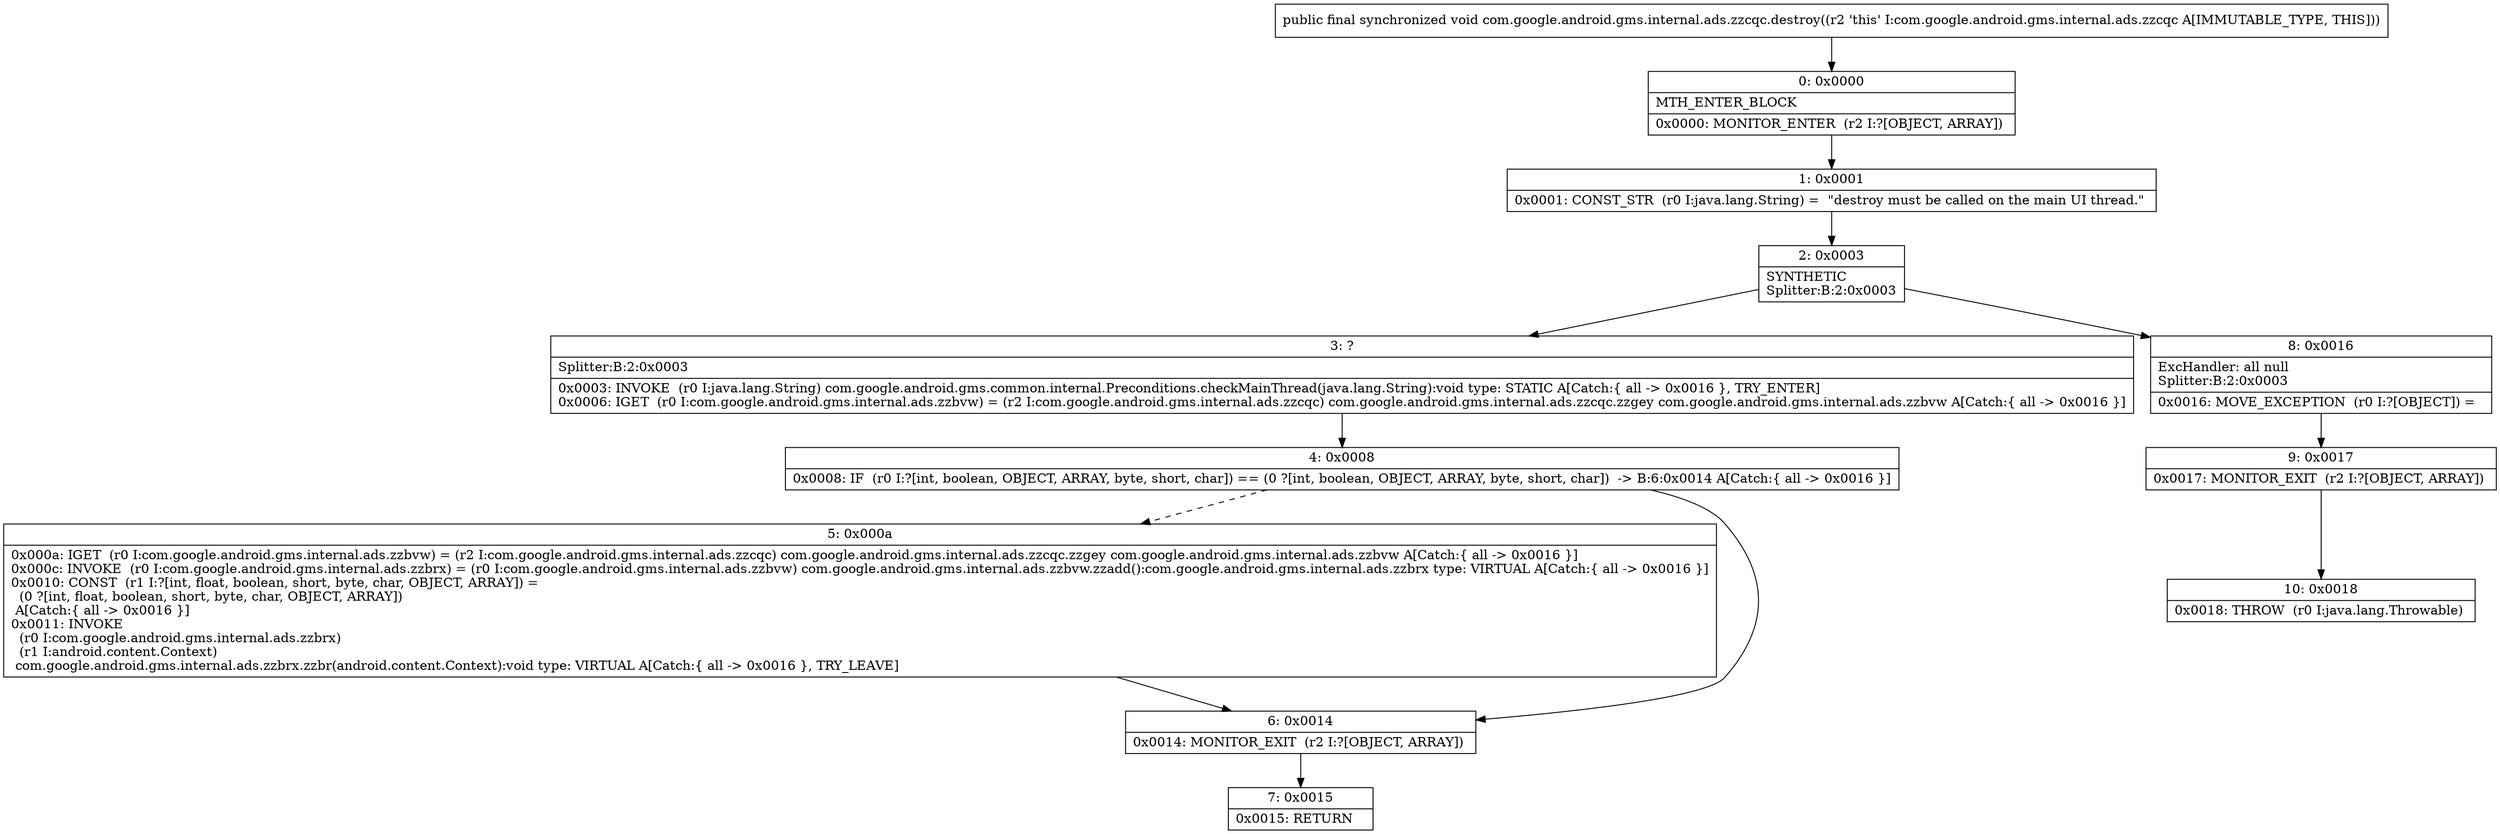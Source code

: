 digraph "CFG forcom.google.android.gms.internal.ads.zzcqc.destroy()V" {
Node_0 [shape=record,label="{0\:\ 0x0000|MTH_ENTER_BLOCK\l|0x0000: MONITOR_ENTER  (r2 I:?[OBJECT, ARRAY]) \l}"];
Node_1 [shape=record,label="{1\:\ 0x0001|0x0001: CONST_STR  (r0 I:java.lang.String) =  \"destroy must be called on the main UI thread.\" \l}"];
Node_2 [shape=record,label="{2\:\ 0x0003|SYNTHETIC\lSplitter:B:2:0x0003\l}"];
Node_3 [shape=record,label="{3\:\ ?|Splitter:B:2:0x0003\l|0x0003: INVOKE  (r0 I:java.lang.String) com.google.android.gms.common.internal.Preconditions.checkMainThread(java.lang.String):void type: STATIC A[Catch:\{ all \-\> 0x0016 \}, TRY_ENTER]\l0x0006: IGET  (r0 I:com.google.android.gms.internal.ads.zzbvw) = (r2 I:com.google.android.gms.internal.ads.zzcqc) com.google.android.gms.internal.ads.zzcqc.zzgey com.google.android.gms.internal.ads.zzbvw A[Catch:\{ all \-\> 0x0016 \}]\l}"];
Node_4 [shape=record,label="{4\:\ 0x0008|0x0008: IF  (r0 I:?[int, boolean, OBJECT, ARRAY, byte, short, char]) == (0 ?[int, boolean, OBJECT, ARRAY, byte, short, char])  \-\> B:6:0x0014 A[Catch:\{ all \-\> 0x0016 \}]\l}"];
Node_5 [shape=record,label="{5\:\ 0x000a|0x000a: IGET  (r0 I:com.google.android.gms.internal.ads.zzbvw) = (r2 I:com.google.android.gms.internal.ads.zzcqc) com.google.android.gms.internal.ads.zzcqc.zzgey com.google.android.gms.internal.ads.zzbvw A[Catch:\{ all \-\> 0x0016 \}]\l0x000c: INVOKE  (r0 I:com.google.android.gms.internal.ads.zzbrx) = (r0 I:com.google.android.gms.internal.ads.zzbvw) com.google.android.gms.internal.ads.zzbvw.zzadd():com.google.android.gms.internal.ads.zzbrx type: VIRTUAL A[Catch:\{ all \-\> 0x0016 \}]\l0x0010: CONST  (r1 I:?[int, float, boolean, short, byte, char, OBJECT, ARRAY]) = \l  (0 ?[int, float, boolean, short, byte, char, OBJECT, ARRAY])\l A[Catch:\{ all \-\> 0x0016 \}]\l0x0011: INVOKE  \l  (r0 I:com.google.android.gms.internal.ads.zzbrx)\l  (r1 I:android.content.Context)\l com.google.android.gms.internal.ads.zzbrx.zzbr(android.content.Context):void type: VIRTUAL A[Catch:\{ all \-\> 0x0016 \}, TRY_LEAVE]\l}"];
Node_6 [shape=record,label="{6\:\ 0x0014|0x0014: MONITOR_EXIT  (r2 I:?[OBJECT, ARRAY]) \l}"];
Node_7 [shape=record,label="{7\:\ 0x0015|0x0015: RETURN   \l}"];
Node_8 [shape=record,label="{8\:\ 0x0016|ExcHandler: all null\lSplitter:B:2:0x0003\l|0x0016: MOVE_EXCEPTION  (r0 I:?[OBJECT]) =  \l}"];
Node_9 [shape=record,label="{9\:\ 0x0017|0x0017: MONITOR_EXIT  (r2 I:?[OBJECT, ARRAY]) \l}"];
Node_10 [shape=record,label="{10\:\ 0x0018|0x0018: THROW  (r0 I:java.lang.Throwable) \l}"];
MethodNode[shape=record,label="{public final synchronized void com.google.android.gms.internal.ads.zzcqc.destroy((r2 'this' I:com.google.android.gms.internal.ads.zzcqc A[IMMUTABLE_TYPE, THIS])) }"];
MethodNode -> Node_0;
Node_0 -> Node_1;
Node_1 -> Node_2;
Node_2 -> Node_3;
Node_2 -> Node_8;
Node_3 -> Node_4;
Node_4 -> Node_5[style=dashed];
Node_4 -> Node_6;
Node_5 -> Node_6;
Node_6 -> Node_7;
Node_8 -> Node_9;
Node_9 -> Node_10;
}

